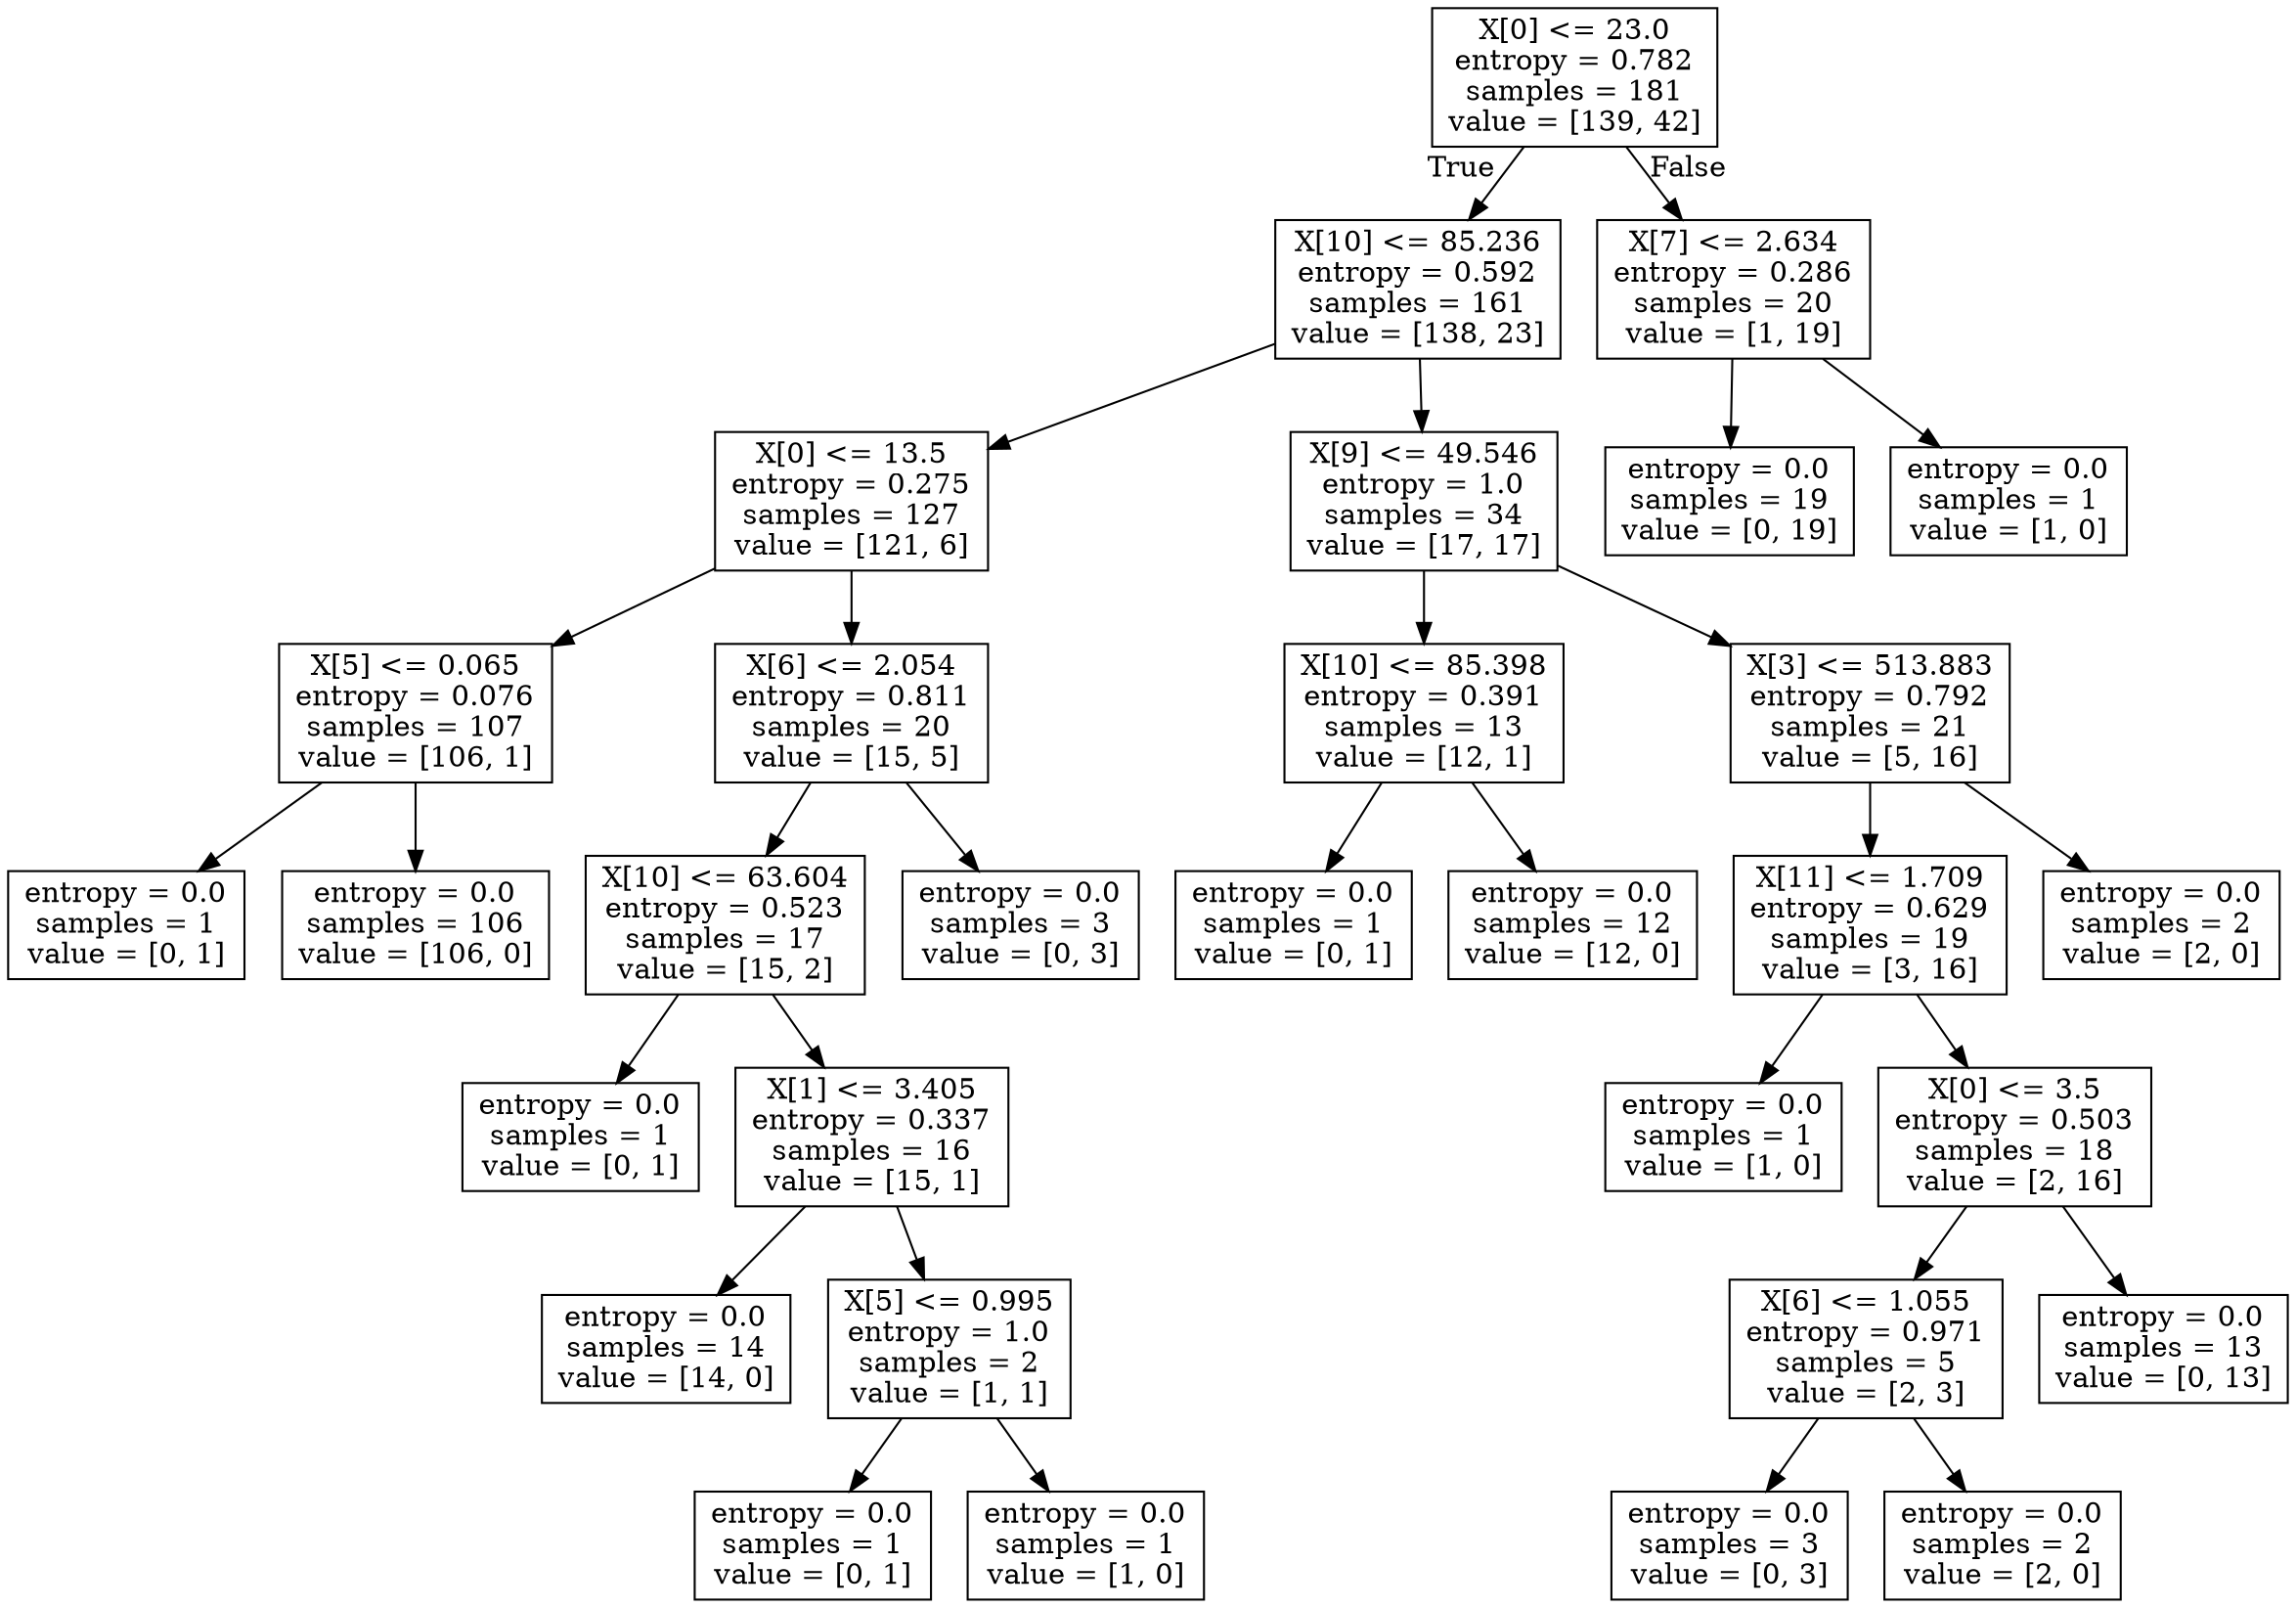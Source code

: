digraph Tree {
node [shape=box] ;
0 [label="X[0] <= 23.0\nentropy = 0.782\nsamples = 181\nvalue = [139, 42]"] ;
1 [label="X[10] <= 85.236\nentropy = 0.592\nsamples = 161\nvalue = [138, 23]"] ;
0 -> 1 [labeldistance=2.5, labelangle=45, headlabel="True"] ;
2 [label="X[0] <= 13.5\nentropy = 0.275\nsamples = 127\nvalue = [121, 6]"] ;
1 -> 2 ;
3 [label="X[5] <= 0.065\nentropy = 0.076\nsamples = 107\nvalue = [106, 1]"] ;
2 -> 3 ;
4 [label="entropy = 0.0\nsamples = 1\nvalue = [0, 1]"] ;
3 -> 4 ;
5 [label="entropy = 0.0\nsamples = 106\nvalue = [106, 0]"] ;
3 -> 5 ;
6 [label="X[6] <= 2.054\nentropy = 0.811\nsamples = 20\nvalue = [15, 5]"] ;
2 -> 6 ;
7 [label="X[10] <= 63.604\nentropy = 0.523\nsamples = 17\nvalue = [15, 2]"] ;
6 -> 7 ;
8 [label="entropy = 0.0\nsamples = 1\nvalue = [0, 1]"] ;
7 -> 8 ;
9 [label="X[1] <= 3.405\nentropy = 0.337\nsamples = 16\nvalue = [15, 1]"] ;
7 -> 9 ;
10 [label="entropy = 0.0\nsamples = 14\nvalue = [14, 0]"] ;
9 -> 10 ;
11 [label="X[5] <= 0.995\nentropy = 1.0\nsamples = 2\nvalue = [1, 1]"] ;
9 -> 11 ;
12 [label="entropy = 0.0\nsamples = 1\nvalue = [0, 1]"] ;
11 -> 12 ;
13 [label="entropy = 0.0\nsamples = 1\nvalue = [1, 0]"] ;
11 -> 13 ;
14 [label="entropy = 0.0\nsamples = 3\nvalue = [0, 3]"] ;
6 -> 14 ;
15 [label="X[9] <= 49.546\nentropy = 1.0\nsamples = 34\nvalue = [17, 17]"] ;
1 -> 15 ;
16 [label="X[10] <= 85.398\nentropy = 0.391\nsamples = 13\nvalue = [12, 1]"] ;
15 -> 16 ;
17 [label="entropy = 0.0\nsamples = 1\nvalue = [0, 1]"] ;
16 -> 17 ;
18 [label="entropy = 0.0\nsamples = 12\nvalue = [12, 0]"] ;
16 -> 18 ;
19 [label="X[3] <= 513.883\nentropy = 0.792\nsamples = 21\nvalue = [5, 16]"] ;
15 -> 19 ;
20 [label="X[11] <= 1.709\nentropy = 0.629\nsamples = 19\nvalue = [3, 16]"] ;
19 -> 20 ;
21 [label="entropy = 0.0\nsamples = 1\nvalue = [1, 0]"] ;
20 -> 21 ;
22 [label="X[0] <= 3.5\nentropy = 0.503\nsamples = 18\nvalue = [2, 16]"] ;
20 -> 22 ;
23 [label="X[6] <= 1.055\nentropy = 0.971\nsamples = 5\nvalue = [2, 3]"] ;
22 -> 23 ;
24 [label="entropy = 0.0\nsamples = 3\nvalue = [0, 3]"] ;
23 -> 24 ;
25 [label="entropy = 0.0\nsamples = 2\nvalue = [2, 0]"] ;
23 -> 25 ;
26 [label="entropy = 0.0\nsamples = 13\nvalue = [0, 13]"] ;
22 -> 26 ;
27 [label="entropy = 0.0\nsamples = 2\nvalue = [2, 0]"] ;
19 -> 27 ;
28 [label="X[7] <= 2.634\nentropy = 0.286\nsamples = 20\nvalue = [1, 19]"] ;
0 -> 28 [labeldistance=2.5, labelangle=-45, headlabel="False"] ;
29 [label="entropy = 0.0\nsamples = 19\nvalue = [0, 19]"] ;
28 -> 29 ;
30 [label="entropy = 0.0\nsamples = 1\nvalue = [1, 0]"] ;
28 -> 30 ;
}